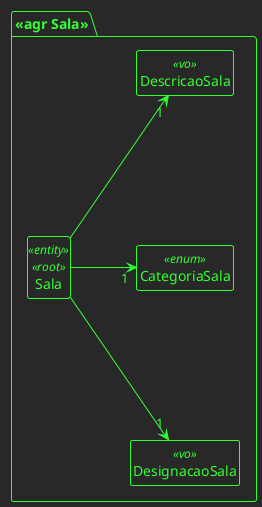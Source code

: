 @startuml DDD

hide circle
hide fields

!theme crt-green
skinparam nodesep 150
hide empty members
left to right direction

' Refere-se a Sala/Gabinete
package "<<agr Sala>>"{
    class Sala<<entity>><<root>>{}
    class DesignacaoSala<<vo>>{}
    class CategoriaSala<<enum>>{} 
    class DescricaoSala<<vo>>{}

    Sala --> "1" DesignacaoSala
    Sala --> "1" CategoriaSala
    Sala --> "1" DescricaoSala
}

@enduml